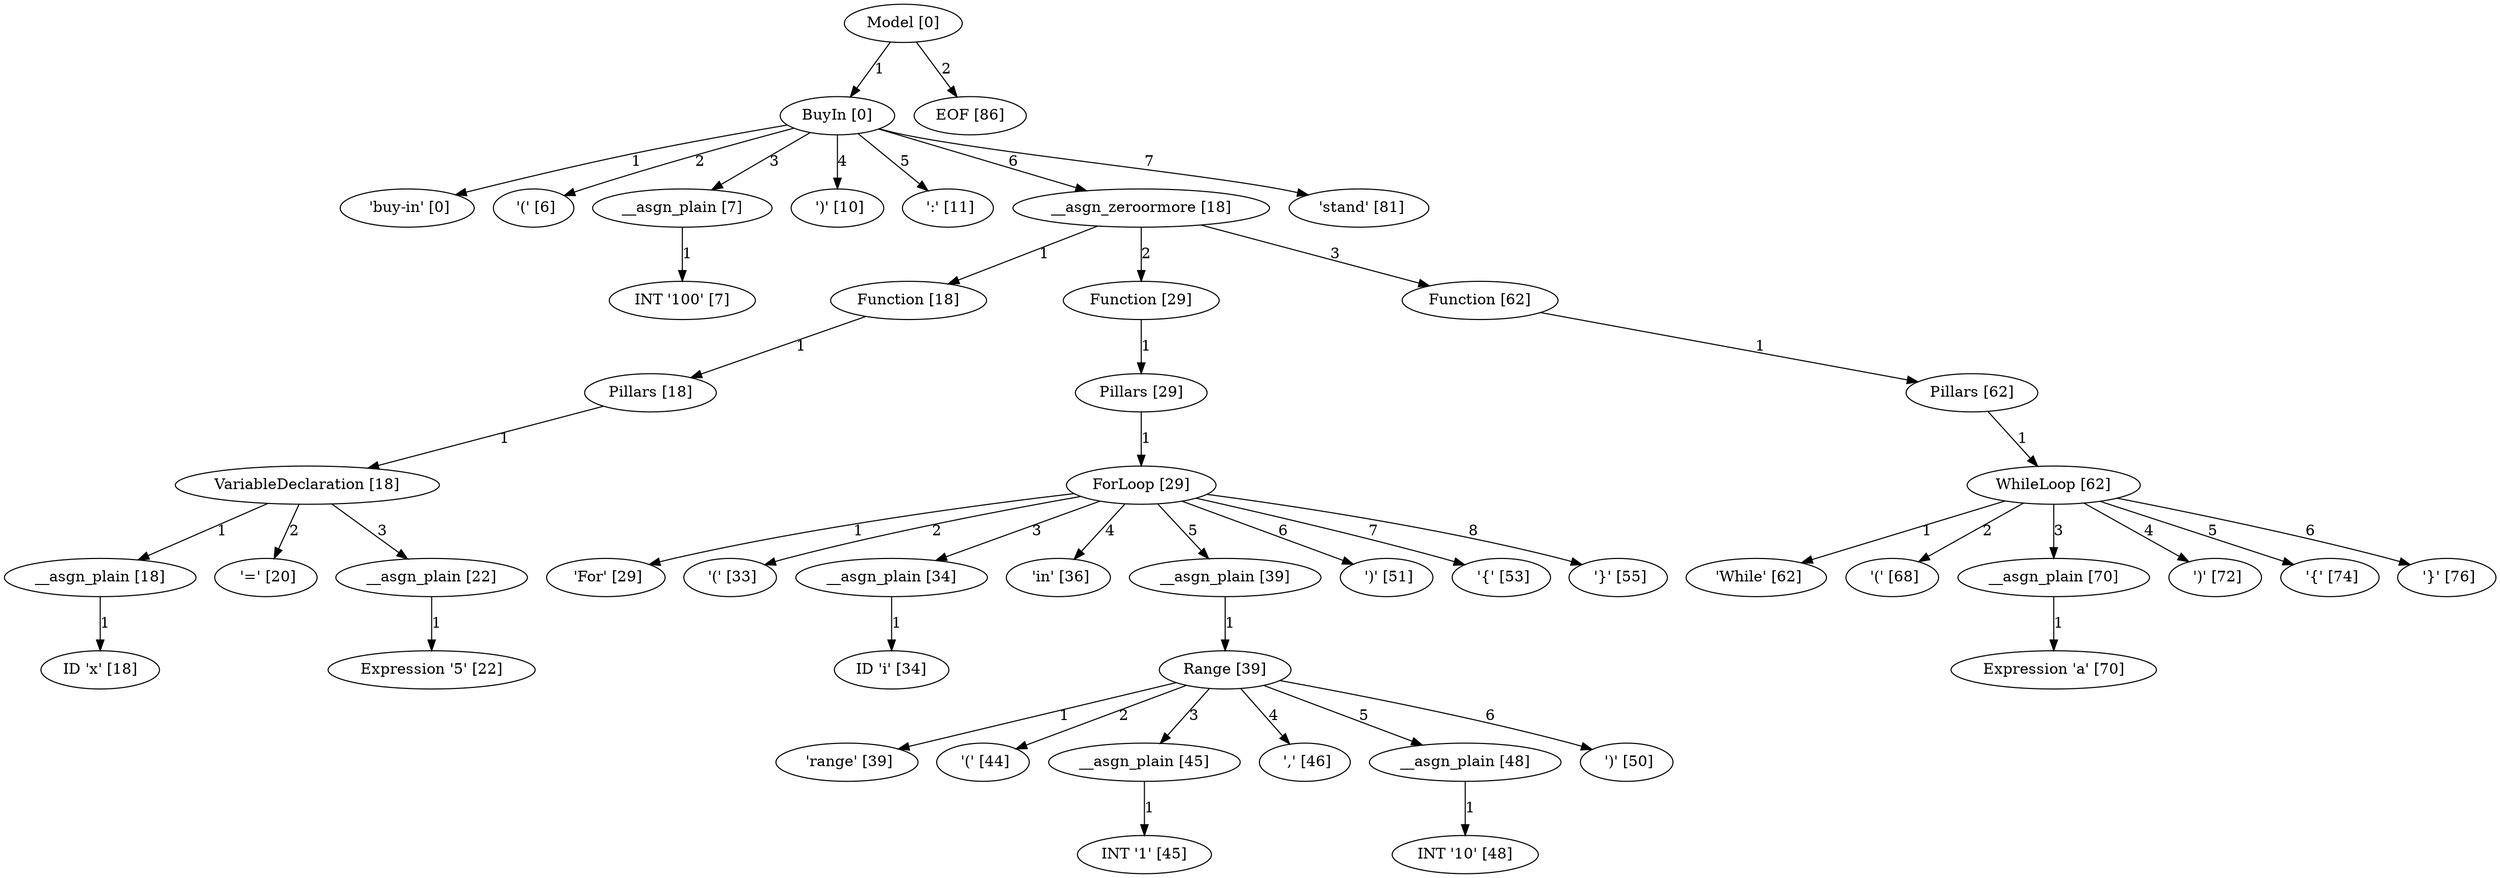 digraph arpeggio_graph {
2480140632784 [label="Model [0]"];
2480140632784->2480140632656 [label="1"]

2480140632656 [label="BuyIn [0]"];
2480140632656->2480140599712 [label="1"]

2480140599712 [label=" 'buy-in' [0]"];
2480140632656->2480140599824 [label="2"]

2480140599824 [label=" '(' [6]"];
2480140632656->2480140481488 [label="3"]

2480140481488 [label="__asgn_plain [7]"];
2480140481488->2480140599936 [label="1"]

2480140599936 [label="INT '100' [7]"];
2480140632656->2480140600048 [label="4"]

2480140600048 [label=" ')' [10]"];
2480140632656->2480140600160 [label="5"]

2480140600160 [label=" ':' [11]"];
2480140632656->2480140632528 [label="6"]

2480140632528 [label="__asgn_zeroormore [18]"];
2480140632528->2480140482384 [label="1"]

2480140482384 [label="Function [18]"];
2480140482384->2480140482256 [label="1"]

2480140482256 [label="Pillars [18]"];
2480140482256->2480140482128 [label="1"]

2480140482128 [label="VariableDeclaration [18]"];
2480140482128->2480140481744 [label="1"]

2480140481744 [label="__asgn_plain [18]"];
2480140481744->2480140600384 [label="1"]

2480140600384 [label="ID 'x' [18]"];
2480140482128->2480140600496 [label="2"]

2480140600496 [label=" '=' [20]"];
2480140482128->2480140482000 [label="3"]

2480140482000 [label="__asgn_plain [22]"];
2480140482000->2480140600608 [label="1"]

2480140600608 [label="Expression '5' [22]"];
2480140632528->2480140474960 [label="2"]

2480140474960 [label="Function [29]"];
2480140474960->2480140475344 [label="1"]

2480140475344 [label="Pillars [29]"];
2480140475344->2480140470992 [label="1"]

2480140470992 [label="ForLoop [29]"];
2480140470992->2480140600720 [label="1"]

2480140600720 [label=" 'For' [29]"];
2480140470992->2480140600832 [label="2"]

2480140600832 [label=" '(' [33]"];
2480140470992->2480140482640 [label="3"]

2480140482640 [label="__asgn_plain [34]"];
2480140482640->2480140600944 [label="1"]

2480140600944 [label="ID 'i' [34]"];
2480140470992->2480140601056 [label="4"]

2480140601056 [label=" 'in' [36]"];
2480140470992->2480140483408 [label="5"]

2480140483408 [label="__asgn_plain [39]"];
2480140483408->2480140483280 [label="1"]

2480140483280 [label="Range [39]"];
2480140483280->2480140601168 [label="1"]

2480140601168 [label=" 'range' [39]"];
2480140483280->2480140601280 [label="2"]

2480140601280 [label=" '(' [44]"];
2480140483280->2480140482896 [label="3"]

2480140482896 [label="__asgn_plain [45]"];
2480140482896->2480140601392 [label="1"]

2480140601392 [label="INT '1' [45]"];
2480140483280->2480140601504 [label="4"]

2480140601504 [label=" ',' [46]"];
2480140483280->2480140483152 [label="5"]

2480140483152 [label="__asgn_plain [48]"];
2480140483152->2480140601616 [label="1"]

2480140601616 [label="INT '10' [48]"];
2480140483280->2480140600272 [label="6"]

2480140600272 [label=" ')' [50]"];
2480140470992->2480140601840 [label="6"]

2480140601840 [label=" ')' [51]"];
2480140470992->2480140601952 [label="7"]

2480140601952 [label=" '{' [53]"];
2480140470992->2480140238560 [label="8"]

2480140238560 [label=" '}' [55]"];
2480140632528->2480140484176 [label="3"]

2480140484176 [label="Function [62]"];
2480140484176->2480140484048 [label="1"]

2480140484048 [label="Pillars [62]"];
2480140484048->2480140483920 [label="1"]

2480140483920 [label="WhileLoop [62]"];
2480140483920->2480140602064 [label="1"]

2480140602064 [label=" 'While' [62]"];
2480140483920->2480140601728 [label="2"]

2480140601728 [label=" '(' [68]"];
2480140483920->2480140483664 [label="3"]

2480140483664 [label="__asgn_plain [70]"];
2480140483664->2480140602176 [label="1"]

2480140602176 [label="Expression 'a' [70]"];
2480140483920->2480140602288 [label="4"]

2480140602288 [label=" ')' [72]"];
2480140483920->2480140602400 [label="5"]

2480140602400 [label=" '{' [74]"];
2480140483920->2480140238000 [label="6"]

2480140238000 [label=" '}' [76]"];
2480140632656->2480140602960 [label="7"]

2480140602960 [label=" 'stand' [81]"];
2480140632784->2480140603072 [label="2"]

2480140603072 [label="EOF [86]"];
}